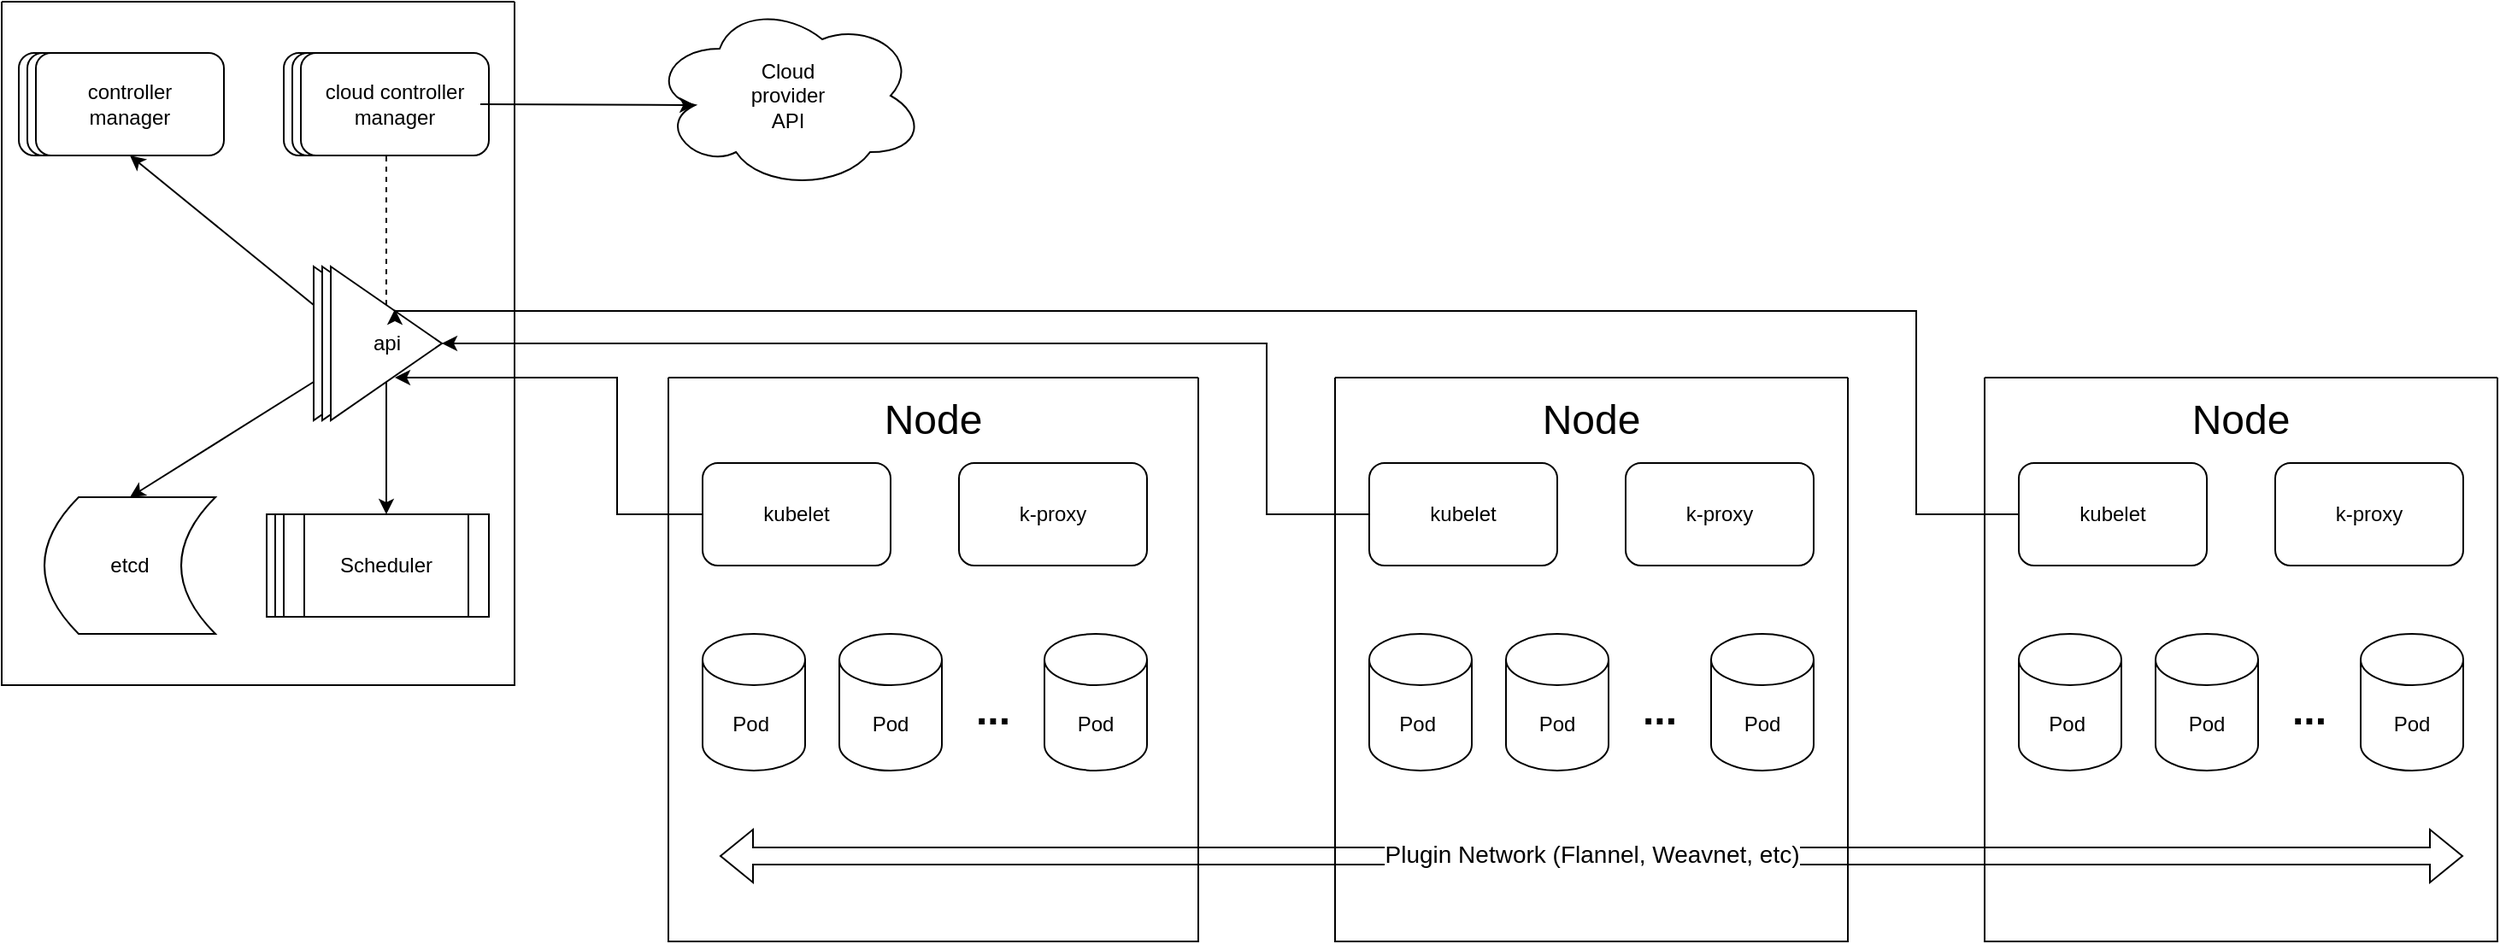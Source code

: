 <mxfile version="20.3.0" type="github">
  <diagram id="f_8WaxEG8VQjkeISz4g5" name="Page-1">
    <mxGraphModel dx="1278" dy="579" grid="1" gridSize="10" guides="1" tooltips="1" connect="1" arrows="1" fold="1" page="1" pageScale="1" pageWidth="850" pageHeight="1100" math="0" shadow="0">
      <root>
        <mxCell id="0" />
        <mxCell id="1" parent="0" />
        <mxCell id="WvrI2P2R5cBZxCBu08u7-71" value="" style="swimlane;startSize=0;" vertex="1" parent="1">
          <mxGeometry x="840" y="280" width="300" height="330" as="geometry" />
        </mxCell>
        <mxCell id="WvrI2P2R5cBZxCBu08u7-72" value="kubelet" style="rounded=1;whiteSpace=wrap;html=1;" vertex="1" parent="WvrI2P2R5cBZxCBu08u7-71">
          <mxGeometry x="20" y="50" width="110" height="60" as="geometry" />
        </mxCell>
        <mxCell id="WvrI2P2R5cBZxCBu08u7-73" value="k-proxy" style="rounded=1;whiteSpace=wrap;html=1;" vertex="1" parent="WvrI2P2R5cBZxCBu08u7-71">
          <mxGeometry x="170" y="50" width="110" height="60" as="geometry" />
        </mxCell>
        <mxCell id="WvrI2P2R5cBZxCBu08u7-74" value="Pod&amp;nbsp;" style="shape=cylinder3;whiteSpace=wrap;html=1;boundedLbl=1;backgroundOutline=1;size=15;" vertex="1" parent="WvrI2P2R5cBZxCBu08u7-71">
          <mxGeometry x="20" y="150" width="60" height="80" as="geometry" />
        </mxCell>
        <mxCell id="WvrI2P2R5cBZxCBu08u7-75" value="Pod" style="shape=cylinder3;whiteSpace=wrap;html=1;boundedLbl=1;backgroundOutline=1;size=15;" vertex="1" parent="WvrI2P2R5cBZxCBu08u7-71">
          <mxGeometry x="100" y="150" width="60" height="80" as="geometry" />
        </mxCell>
        <mxCell id="WvrI2P2R5cBZxCBu08u7-76" value="Pod" style="shape=cylinder3;whiteSpace=wrap;html=1;boundedLbl=1;backgroundOutline=1;size=15;" vertex="1" parent="WvrI2P2R5cBZxCBu08u7-71">
          <mxGeometry x="220" y="150" width="60" height="80" as="geometry" />
        </mxCell>
        <mxCell id="WvrI2P2R5cBZxCBu08u7-77" value="&lt;b&gt;&lt;font style=&quot;font-size: 24px;&quot;&gt;...&lt;/font&gt;&lt;/b&gt;" style="text;html=1;strokeColor=none;fillColor=none;align=center;verticalAlign=middle;whiteSpace=wrap;rounded=0;" vertex="1" parent="WvrI2P2R5cBZxCBu08u7-71">
          <mxGeometry x="160" y="170" width="60" height="50" as="geometry" />
        </mxCell>
        <mxCell id="WvrI2P2R5cBZxCBu08u7-96" value="Node" style="text;html=1;strokeColor=none;fillColor=none;align=center;verticalAlign=middle;whiteSpace=wrap;rounded=0;fontSize=24;" vertex="1" parent="WvrI2P2R5cBZxCBu08u7-71">
          <mxGeometry x="120" y="10" width="60" height="30" as="geometry" />
        </mxCell>
        <mxCell id="WvrI2P2R5cBZxCBu08u7-1" value="" style="swimlane;startSize=0;" vertex="1" parent="1">
          <mxGeometry x="60" y="60" width="300" height="400" as="geometry" />
        </mxCell>
        <mxCell id="WvrI2P2R5cBZxCBu08u7-61" value="cv" style="triangle;whiteSpace=wrap;html=1;" vertex="1" parent="WvrI2P2R5cBZxCBu08u7-1">
          <mxGeometry x="182.5" y="155" width="65" height="90" as="geometry" />
        </mxCell>
        <mxCell id="WvrI2P2R5cBZxCBu08u7-60" value="Scheduler" style="shape=process;whiteSpace=wrap;html=1;backgroundOutline=1;" vertex="1" parent="WvrI2P2R5cBZxCBu08u7-1">
          <mxGeometry x="155" y="300" width="120" height="60" as="geometry" />
        </mxCell>
        <mxCell id="WvrI2P2R5cBZxCBu08u7-59" value="Scheduler" style="shape=process;whiteSpace=wrap;html=1;backgroundOutline=1;" vertex="1" parent="WvrI2P2R5cBZxCBu08u7-1">
          <mxGeometry x="160" y="300" width="120" height="60" as="geometry" />
        </mxCell>
        <mxCell id="WvrI2P2R5cBZxCBu08u7-55" value="controller &lt;br&gt;manager" style="rounded=1;whiteSpace=wrap;html=1;" vertex="1" parent="WvrI2P2R5cBZxCBu08u7-1">
          <mxGeometry x="10" y="30" width="110" height="60" as="geometry" />
        </mxCell>
        <mxCell id="WvrI2P2R5cBZxCBu08u7-39" value="controller &lt;br&gt;manager" style="rounded=1;whiteSpace=wrap;html=1;" vertex="1" parent="WvrI2P2R5cBZxCBu08u7-1">
          <mxGeometry x="15" y="30" width="110" height="60" as="geometry" />
        </mxCell>
        <mxCell id="WvrI2P2R5cBZxCBu08u7-36" value="cv" style="triangle;whiteSpace=wrap;html=1;" vertex="1" parent="WvrI2P2R5cBZxCBu08u7-1">
          <mxGeometry x="187.5" y="155" width="65" height="90" as="geometry" />
        </mxCell>
        <mxCell id="WvrI2P2R5cBZxCBu08u7-2" value="controller &lt;br&gt;manager" style="rounded=1;whiteSpace=wrap;html=1;" vertex="1" parent="WvrI2P2R5cBZxCBu08u7-1">
          <mxGeometry x="20" y="30" width="110" height="60" as="geometry" />
        </mxCell>
        <mxCell id="WvrI2P2R5cBZxCBu08u7-6" value="etcd" style="shape=dataStorage;whiteSpace=wrap;html=1;fixedSize=1;" vertex="1" parent="WvrI2P2R5cBZxCBu08u7-1">
          <mxGeometry x="25" y="290" width="100" height="80" as="geometry" />
        </mxCell>
        <mxCell id="WvrI2P2R5cBZxCBu08u7-7" value="api" style="triangle;whiteSpace=wrap;html=1;" vertex="1" parent="WvrI2P2R5cBZxCBu08u7-1">
          <mxGeometry x="192.5" y="155" width="65" height="90" as="geometry" />
        </mxCell>
        <mxCell id="WvrI2P2R5cBZxCBu08u7-8" value="Scheduler" style="shape=process;whiteSpace=wrap;html=1;backgroundOutline=1;" vertex="1" parent="WvrI2P2R5cBZxCBu08u7-1">
          <mxGeometry x="165" y="300" width="120" height="60" as="geometry" />
        </mxCell>
        <mxCell id="WvrI2P2R5cBZxCBu08u7-10" value="" style="endArrow=classic;html=1;rounded=0;entryX=0.5;entryY=1;entryDx=0;entryDy=0;exitX=0;exitY=0.25;exitDx=0;exitDy=0;" edge="1" parent="WvrI2P2R5cBZxCBu08u7-1" source="WvrI2P2R5cBZxCBu08u7-61" target="WvrI2P2R5cBZxCBu08u7-2">
          <mxGeometry width="50" height="50" relative="1" as="geometry">
            <mxPoint x="180" y="177.5" as="sourcePoint" />
            <mxPoint x="160" y="170" as="targetPoint" />
          </mxGeometry>
        </mxCell>
        <mxCell id="WvrI2P2R5cBZxCBu08u7-11" value="" style="endArrow=classic;html=1;rounded=0;entryX=0.5;entryY=0;entryDx=0;entryDy=0;startArrow=none;exitX=0;exitY=0.75;exitDx=0;exitDy=0;" edge="1" parent="WvrI2P2R5cBZxCBu08u7-1" source="WvrI2P2R5cBZxCBu08u7-61" target="WvrI2P2R5cBZxCBu08u7-6">
          <mxGeometry width="50" height="50" relative="1" as="geometry">
            <mxPoint x="180" y="222.5" as="sourcePoint" />
            <mxPoint x="52.5" y="130" as="targetPoint" />
          </mxGeometry>
        </mxCell>
        <mxCell id="WvrI2P2R5cBZxCBu08u7-9" value="" style="endArrow=classic;html=1;rounded=0;exitX=0.5;exitY=1;exitDx=0;exitDy=0;entryX=0.5;entryY=0;entryDx=0;entryDy=0;" edge="1" parent="WvrI2P2R5cBZxCBu08u7-1" source="WvrI2P2R5cBZxCBu08u7-7" target="WvrI2P2R5cBZxCBu08u7-8">
          <mxGeometry width="50" height="50" relative="1" as="geometry">
            <mxPoint x="440" y="280" as="sourcePoint" />
            <mxPoint x="490" y="230" as="targetPoint" />
          </mxGeometry>
        </mxCell>
        <mxCell id="WvrI2P2R5cBZxCBu08u7-12" value="" style="endArrow=none;dashed=1;html=1;rounded=0;entryX=0.5;entryY=1;entryDx=0;entryDy=0;exitX=0.5;exitY=0;exitDx=0;exitDy=0;" edge="1" parent="WvrI2P2R5cBZxCBu08u7-1" source="WvrI2P2R5cBZxCBu08u7-7">
          <mxGeometry width="50" height="50" relative="1" as="geometry">
            <mxPoint x="440" y="280" as="sourcePoint" />
            <mxPoint x="225" y="90" as="targetPoint" />
          </mxGeometry>
        </mxCell>
        <mxCell id="WvrI2P2R5cBZxCBu08u7-56" value="controller &lt;br&gt;manager" style="rounded=1;whiteSpace=wrap;html=1;" vertex="1" parent="WvrI2P2R5cBZxCBu08u7-1">
          <mxGeometry x="165" y="30" width="110" height="60" as="geometry" />
        </mxCell>
        <mxCell id="WvrI2P2R5cBZxCBu08u7-57" value="controller &lt;br&gt;manager" style="rounded=1;whiteSpace=wrap;html=1;" vertex="1" parent="WvrI2P2R5cBZxCBu08u7-1">
          <mxGeometry x="170" y="30" width="110" height="60" as="geometry" />
        </mxCell>
        <mxCell id="WvrI2P2R5cBZxCBu08u7-58" value="cloud controller &lt;br&gt;manager" style="rounded=1;whiteSpace=wrap;html=1;" vertex="1" parent="WvrI2P2R5cBZxCBu08u7-1">
          <mxGeometry x="175" y="30" width="110" height="60" as="geometry" />
        </mxCell>
        <mxCell id="WvrI2P2R5cBZxCBu08u7-13" value="Cloud&lt;br&gt;provider&lt;br&gt;API" style="ellipse;shape=cloud;whiteSpace=wrap;html=1;" vertex="1" parent="1">
          <mxGeometry x="440" y="60" width="160" height="110" as="geometry" />
        </mxCell>
        <mxCell id="WvrI2P2R5cBZxCBu08u7-14" value="" style="endArrow=classic;html=1;rounded=0;exitX=1;exitY=0.5;exitDx=0;exitDy=0;entryX=0.16;entryY=0.55;entryDx=0;entryDy=0;entryPerimeter=0;" edge="1" parent="1" target="WvrI2P2R5cBZxCBu08u7-13">
          <mxGeometry width="50" height="50" relative="1" as="geometry">
            <mxPoint x="340" y="120" as="sourcePoint" />
            <mxPoint x="550" y="280" as="targetPoint" />
          </mxGeometry>
        </mxCell>
        <mxCell id="WvrI2P2R5cBZxCBu08u7-15" value="" style="swimlane;startSize=0;" vertex="1" parent="1">
          <mxGeometry x="450" y="280" width="310" height="330" as="geometry" />
        </mxCell>
        <mxCell id="WvrI2P2R5cBZxCBu08u7-17" value="kubelet" style="rounded=1;whiteSpace=wrap;html=1;" vertex="1" parent="WvrI2P2R5cBZxCBu08u7-15">
          <mxGeometry x="20" y="50" width="110" height="60" as="geometry" />
        </mxCell>
        <mxCell id="WvrI2P2R5cBZxCBu08u7-18" value="k-proxy" style="rounded=1;whiteSpace=wrap;html=1;" vertex="1" parent="WvrI2P2R5cBZxCBu08u7-15">
          <mxGeometry x="170" y="50" width="110" height="60" as="geometry" />
        </mxCell>
        <mxCell id="WvrI2P2R5cBZxCBu08u7-66" value="Pod&amp;nbsp;" style="shape=cylinder3;whiteSpace=wrap;html=1;boundedLbl=1;backgroundOutline=1;size=15;" vertex="1" parent="WvrI2P2R5cBZxCBu08u7-15">
          <mxGeometry x="20" y="150" width="60" height="80" as="geometry" />
        </mxCell>
        <mxCell id="WvrI2P2R5cBZxCBu08u7-67" value="Pod" style="shape=cylinder3;whiteSpace=wrap;html=1;boundedLbl=1;backgroundOutline=1;size=15;" vertex="1" parent="WvrI2P2R5cBZxCBu08u7-15">
          <mxGeometry x="100" y="150" width="60" height="80" as="geometry" />
        </mxCell>
        <mxCell id="WvrI2P2R5cBZxCBu08u7-68" value="Pod" style="shape=cylinder3;whiteSpace=wrap;html=1;boundedLbl=1;backgroundOutline=1;size=15;" vertex="1" parent="WvrI2P2R5cBZxCBu08u7-15">
          <mxGeometry x="220" y="150" width="60" height="80" as="geometry" />
        </mxCell>
        <mxCell id="WvrI2P2R5cBZxCBu08u7-69" value="&lt;b&gt;&lt;font style=&quot;font-size: 24px;&quot;&gt;...&lt;/font&gt;&lt;/b&gt;" style="text;html=1;strokeColor=none;fillColor=none;align=center;verticalAlign=middle;whiteSpace=wrap;rounded=0;" vertex="1" parent="WvrI2P2R5cBZxCBu08u7-15">
          <mxGeometry x="160" y="170" width="60" height="50" as="geometry" />
        </mxCell>
        <mxCell id="WvrI2P2R5cBZxCBu08u7-95" value="Node" style="text;html=1;strokeColor=none;fillColor=none;align=center;verticalAlign=middle;whiteSpace=wrap;rounded=0;fontSize=24;" vertex="1" parent="WvrI2P2R5cBZxCBu08u7-15">
          <mxGeometry x="125" y="10" width="60" height="30" as="geometry" />
        </mxCell>
        <mxCell id="WvrI2P2R5cBZxCBu08u7-70" style="edgeStyle=orthogonalEdgeStyle;rounded=0;orthogonalLoop=1;jettySize=auto;html=1;exitX=0;exitY=0.5;exitDx=0;exitDy=0;fontSize=24;" edge="1" parent="1" source="WvrI2P2R5cBZxCBu08u7-17">
          <mxGeometry relative="1" as="geometry">
            <mxPoint x="290" y="280" as="targetPoint" />
            <Array as="points">
              <mxPoint x="420" y="360" />
              <mxPoint x="420" y="280" />
              <mxPoint x="318" y="280" />
            </Array>
          </mxGeometry>
        </mxCell>
        <mxCell id="WvrI2P2R5cBZxCBu08u7-85" value="" style="swimlane;startSize=0;" vertex="1" parent="1">
          <mxGeometry x="1220" y="280" width="300" height="330" as="geometry" />
        </mxCell>
        <mxCell id="WvrI2P2R5cBZxCBu08u7-86" value="kubelet" style="rounded=1;whiteSpace=wrap;html=1;" vertex="1" parent="WvrI2P2R5cBZxCBu08u7-85">
          <mxGeometry x="20" y="50" width="110" height="60" as="geometry" />
        </mxCell>
        <mxCell id="WvrI2P2R5cBZxCBu08u7-87" value="k-proxy" style="rounded=1;whiteSpace=wrap;html=1;" vertex="1" parent="WvrI2P2R5cBZxCBu08u7-85">
          <mxGeometry x="170" y="50" width="110" height="60" as="geometry" />
        </mxCell>
        <mxCell id="WvrI2P2R5cBZxCBu08u7-88" value="Pod&amp;nbsp;" style="shape=cylinder3;whiteSpace=wrap;html=1;boundedLbl=1;backgroundOutline=1;size=15;" vertex="1" parent="WvrI2P2R5cBZxCBu08u7-85">
          <mxGeometry x="20" y="150" width="60" height="80" as="geometry" />
        </mxCell>
        <mxCell id="WvrI2P2R5cBZxCBu08u7-89" value="Pod" style="shape=cylinder3;whiteSpace=wrap;html=1;boundedLbl=1;backgroundOutline=1;size=15;" vertex="1" parent="WvrI2P2R5cBZxCBu08u7-85">
          <mxGeometry x="100" y="150" width="60" height="80" as="geometry" />
        </mxCell>
        <mxCell id="WvrI2P2R5cBZxCBu08u7-90" value="Pod" style="shape=cylinder3;whiteSpace=wrap;html=1;boundedLbl=1;backgroundOutline=1;size=15;" vertex="1" parent="WvrI2P2R5cBZxCBu08u7-85">
          <mxGeometry x="220" y="150" width="60" height="80" as="geometry" />
        </mxCell>
        <mxCell id="WvrI2P2R5cBZxCBu08u7-91" value="&lt;b&gt;&lt;font style=&quot;font-size: 24px;&quot;&gt;...&lt;/font&gt;&lt;/b&gt;" style="text;html=1;strokeColor=none;fillColor=none;align=center;verticalAlign=middle;whiteSpace=wrap;rounded=0;" vertex="1" parent="WvrI2P2R5cBZxCBu08u7-85">
          <mxGeometry x="160" y="170" width="60" height="50" as="geometry" />
        </mxCell>
        <mxCell id="WvrI2P2R5cBZxCBu08u7-100" value="Node" style="text;html=1;strokeColor=none;fillColor=none;align=center;verticalAlign=middle;whiteSpace=wrap;rounded=0;fontSize=24;" vertex="1" parent="WvrI2P2R5cBZxCBu08u7-85">
          <mxGeometry x="120" y="10" width="60" height="30" as="geometry" />
        </mxCell>
        <mxCell id="WvrI2P2R5cBZxCBu08u7-101" style="edgeStyle=orthogonalEdgeStyle;rounded=0;orthogonalLoop=1;jettySize=auto;html=1;exitX=0;exitY=0.5;exitDx=0;exitDy=0;entryX=1;entryY=0.5;entryDx=0;entryDy=0;fontSize=24;" edge="1" parent="1" source="WvrI2P2R5cBZxCBu08u7-72" target="WvrI2P2R5cBZxCBu08u7-7">
          <mxGeometry relative="1" as="geometry">
            <Array as="points">
              <mxPoint x="800" y="360" />
              <mxPoint x="800" y="260" />
            </Array>
          </mxGeometry>
        </mxCell>
        <mxCell id="WvrI2P2R5cBZxCBu08u7-102" style="edgeStyle=orthogonalEdgeStyle;rounded=0;orthogonalLoop=1;jettySize=auto;html=1;exitX=0;exitY=0.5;exitDx=0;exitDy=0;fontSize=24;" edge="1" parent="1" source="WvrI2P2R5cBZxCBu08u7-86">
          <mxGeometry relative="1" as="geometry">
            <mxPoint x="290" y="240" as="targetPoint" />
            <Array as="points">
              <mxPoint x="1180" y="360" />
              <mxPoint x="1180" y="241" />
            </Array>
          </mxGeometry>
        </mxCell>
        <mxCell id="WvrI2P2R5cBZxCBu08u7-94" value="" style="shape=flexArrow;endArrow=classic;startArrow=classic;html=1;rounded=0;fontSize=24;" edge="1" parent="1">
          <mxGeometry width="100" height="100" relative="1" as="geometry">
            <mxPoint x="480" y="560" as="sourcePoint" />
            <mxPoint x="1500" y="560" as="targetPoint" />
          </mxGeometry>
        </mxCell>
        <mxCell id="WvrI2P2R5cBZxCBu08u7-103" value="&lt;font style=&quot;font-size: 14px;&quot;&gt;Plugin Network (Flannel, Weavnet, etc)&lt;/font&gt;" style="edgeLabel;html=1;align=center;verticalAlign=middle;resizable=0;points=[];fontSize=24;" vertex="1" connectable="0" parent="WvrI2P2R5cBZxCBu08u7-94">
          <mxGeometry x="0.084" y="4" relative="1" as="geometry">
            <mxPoint x="-43" as="offset" />
          </mxGeometry>
        </mxCell>
      </root>
    </mxGraphModel>
  </diagram>
</mxfile>

